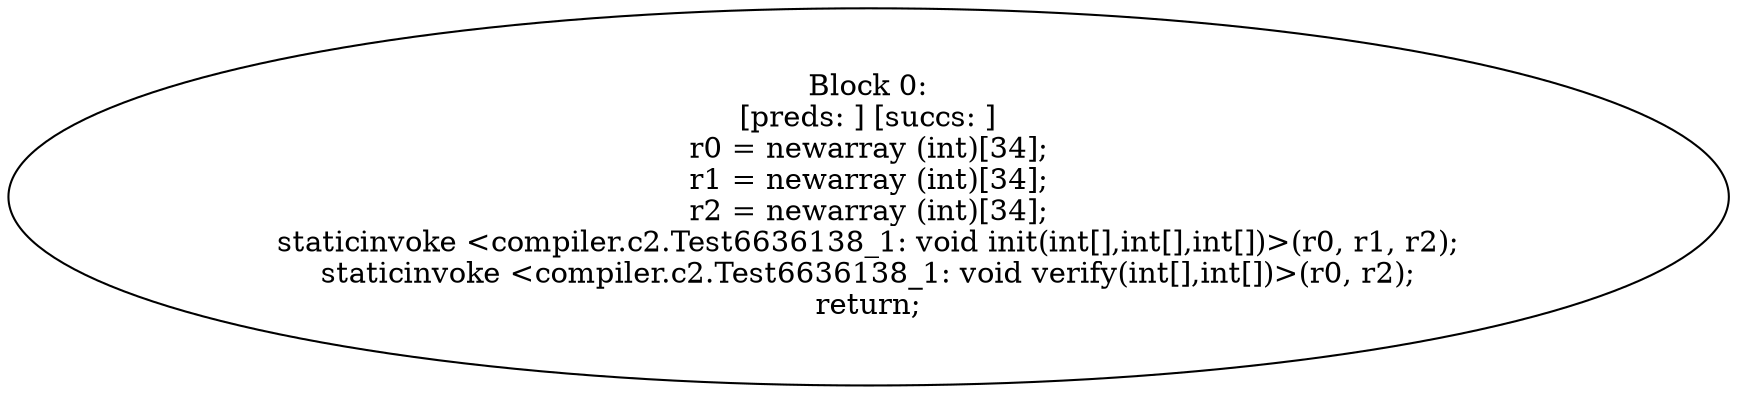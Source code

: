 digraph "unitGraph" {
    "Block 0:
[preds: ] [succs: ]
r0 = newarray (int)[34];
r1 = newarray (int)[34];
r2 = newarray (int)[34];
staticinvoke <compiler.c2.Test6636138_1: void init(int[],int[],int[])>(r0, r1, r2);
staticinvoke <compiler.c2.Test6636138_1: void verify(int[],int[])>(r0, r2);
return;
"
}
